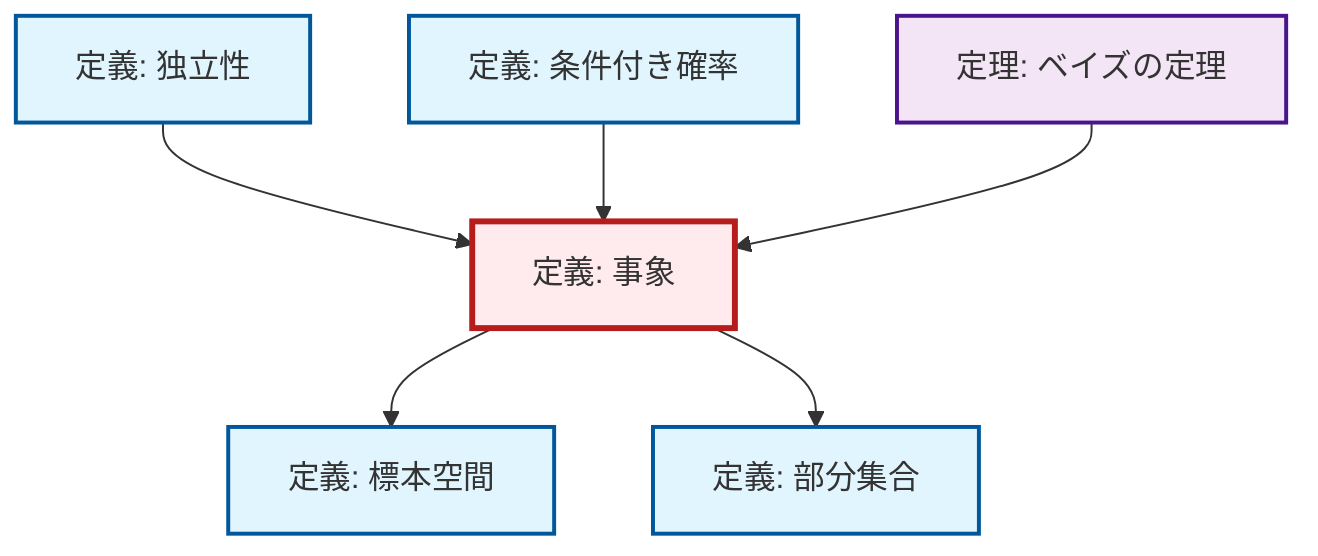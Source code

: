 graph TD
    classDef definition fill:#e1f5fe,stroke:#01579b,stroke-width:2px
    classDef theorem fill:#f3e5f5,stroke:#4a148c,stroke-width:2px
    classDef axiom fill:#fff3e0,stroke:#e65100,stroke-width:2px
    classDef example fill:#e8f5e9,stroke:#1b5e20,stroke-width:2px
    classDef current fill:#ffebee,stroke:#b71c1c,stroke-width:3px
    def-subset["定義: 部分集合"]:::definition
    thm-bayes["定理: ベイズの定理"]:::theorem
    def-conditional-probability["定義: 条件付き確率"]:::definition
    def-event["定義: 事象"]:::definition
    def-sample-space["定義: 標本空間"]:::definition
    def-independence["定義: 独立性"]:::definition
    def-event --> def-sample-space
    def-event --> def-subset
    def-independence --> def-event
    def-conditional-probability --> def-event
    thm-bayes --> def-event
    class def-event current